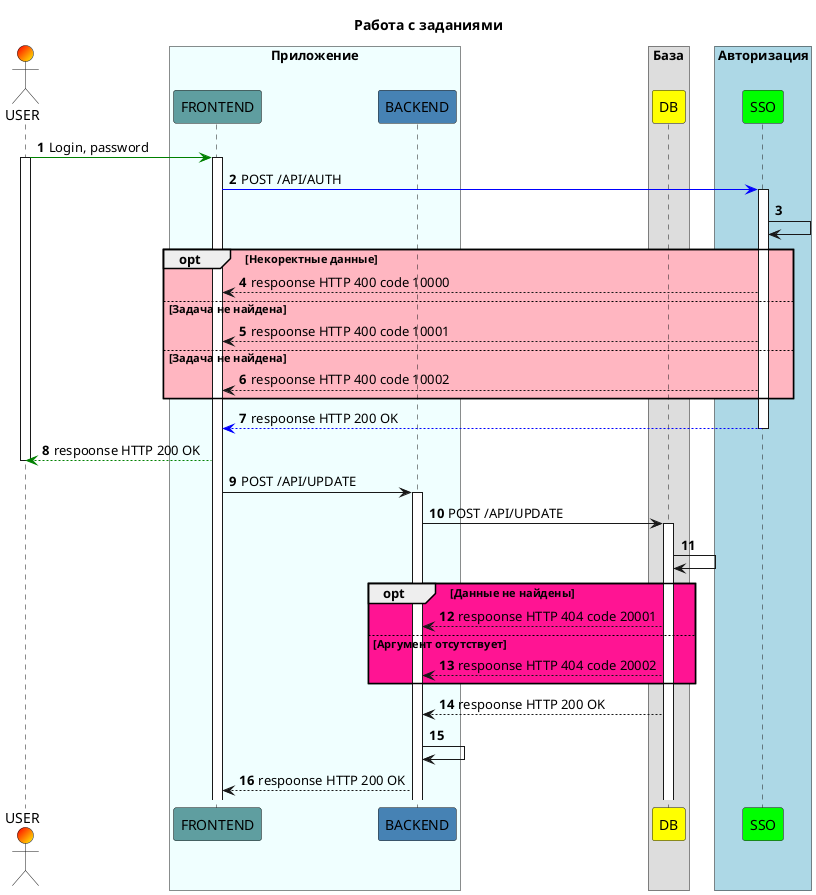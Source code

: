 @startuml sequence_uml_01

title: Работа с заданиями

autonumber

actor USER #Red/Yellow

box "Приложение" #azure
    participant FRONTEND #CadetBlue
    participant BACKEND  #SteelBlue
end box

box "База"
    participant DB #yellow
end box

box "Авторизация" #LightBlue
    participant SSO #lime
end box

USER [#green]-> FRONTEND: Login, password
activate USER
activate FRONTEND
FRONTEND [#blue]-> SSO: POST /API/AUTH
activate SSO
SSO -> SSO

opt #LightPink Некоректные данные 
    SSO --> FRONTEND: respoonse HTTP 400 code 10000
    else Задача не найдена
    SSO --> FRONTEND: respoonse HTTP 400 code 10001
    else Задача не найдена
    SSO --> FRONTEND: respoonse HTTP 400 code 10002
end

SSO [#blue]--> FRONTEND: respoonse HTTP 200 OK
deactivate SSO
FRONTEND [#green]--> USER: respoonse HTTP 200 OK
deactivate USER
FRONTEND -> BACKEND: POST /API/UPDATE
activate BACKEND
BACKEND -> DB: POST /API/UPDATE
activate DB
DB -> DB

opt #DeepPink Данные не найдены
    DB --> BACKEND:respoonse HTTP 404 code 20001
    else Аргумент отсутствует
    DB --> BACKEND:respoonse HTTP 404 code 20002
end

DB --> BACKEND:respoonse HTTP 200 OK
BACKEND -> BACKEND
BACKEND --> FRONTEND:respoonse HTTP 200 OK

@enduml

